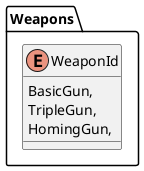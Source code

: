 @startuml
namespace Weapons{
enum WeaponId {
    BasicGun,
    TripleGun,
    HomingGun,
}
}
@enduml
